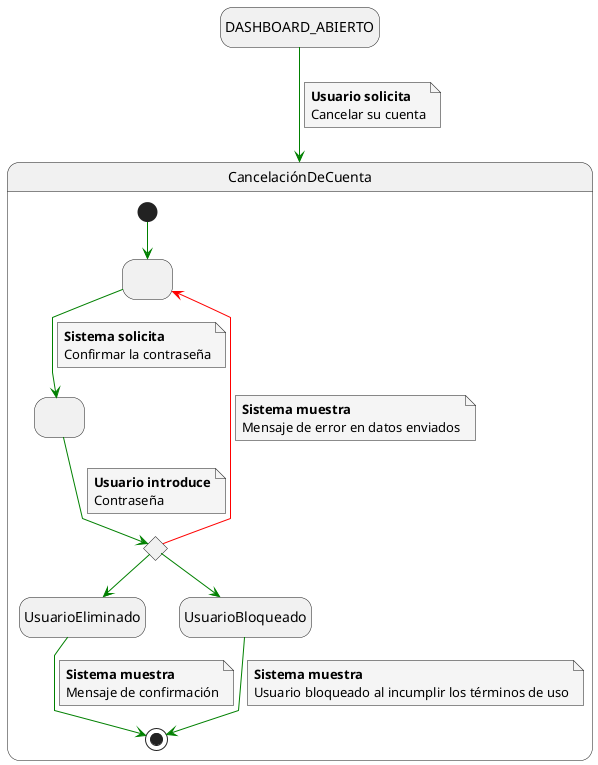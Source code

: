 @startuml
skinparam defaultFontName Arial
skinparam NoteBackgroundColor #whiteSmoke
skinparam ArrowColor #green
skinparam Linetype polyline
top to bottom direction

hide empty description

DASHBOARD_ABIERTO -down-> CancelaciónDeCuenta
note on link
<b>Usuario solicita</b>
Cancelar su cuenta
end note

state CancelaciónDeCuenta{
  state 1 as " "
  state 2 as " "
  state ComprobarRequisitos <<choice>>
  [*] --> 1
  1 --> 2
  note on link
  <b>Sistema solicita</b>
  Confirmar la contraseña
  end note
  2 --> ComprobarRequisitos
  note on link
  <b>Usuario introduce</b>
  Contraseña
  end note
  ComprobarRequisitos -[#red]-> 1
  note on link
  <b>Sistema muestra</b>
  Mensaje de error en datos enviados
  end note
  ComprobarRequisitos --> UsuarioEliminado
  ComprobarRequisitos --> UsuarioBloqueado
  UsuarioEliminado --> [*]
  note on link
  <b>Sistema muestra</b>
  Mensaje de confirmación
  end note
  UsuarioBloqueado --> [*]
  note on link
  <b>Sistema muestra</b>
  Usuario bloqueado al incumplir los términos de uso
  end note
}
@enduml
